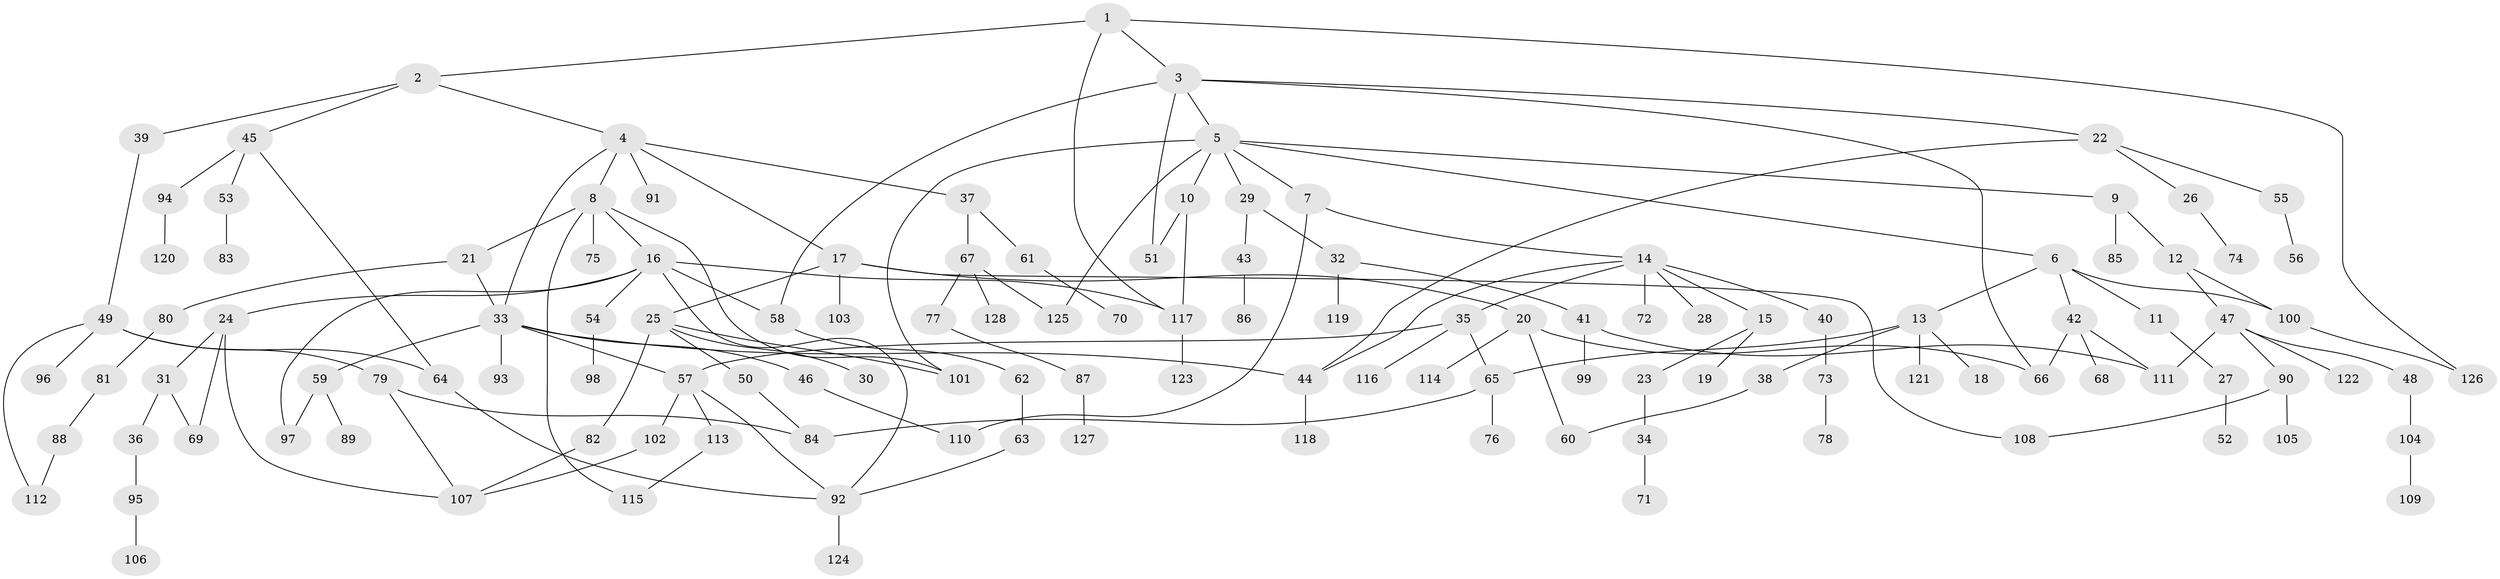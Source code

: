 // coarse degree distribution, {6: 0.07142857142857142, 4: 0.05952380952380952, 5: 0.07142857142857142, 9: 0.011904761904761904, 3: 0.13095238095238096, 2: 0.2619047619047619, 7: 0.011904761904761904, 8: 0.03571428571428571, 1: 0.34523809523809523}
// Generated by graph-tools (version 1.1) at 2025/41/03/06/25 10:41:29]
// undirected, 128 vertices, 161 edges
graph export_dot {
graph [start="1"]
  node [color=gray90,style=filled];
  1;
  2;
  3;
  4;
  5;
  6;
  7;
  8;
  9;
  10;
  11;
  12;
  13;
  14;
  15;
  16;
  17;
  18;
  19;
  20;
  21;
  22;
  23;
  24;
  25;
  26;
  27;
  28;
  29;
  30;
  31;
  32;
  33;
  34;
  35;
  36;
  37;
  38;
  39;
  40;
  41;
  42;
  43;
  44;
  45;
  46;
  47;
  48;
  49;
  50;
  51;
  52;
  53;
  54;
  55;
  56;
  57;
  58;
  59;
  60;
  61;
  62;
  63;
  64;
  65;
  66;
  67;
  68;
  69;
  70;
  71;
  72;
  73;
  74;
  75;
  76;
  77;
  78;
  79;
  80;
  81;
  82;
  83;
  84;
  85;
  86;
  87;
  88;
  89;
  90;
  91;
  92;
  93;
  94;
  95;
  96;
  97;
  98;
  99;
  100;
  101;
  102;
  103;
  104;
  105;
  106;
  107;
  108;
  109;
  110;
  111;
  112;
  113;
  114;
  115;
  116;
  117;
  118;
  119;
  120;
  121;
  122;
  123;
  124;
  125;
  126;
  127;
  128;
  1 -- 2;
  1 -- 3;
  1 -- 126;
  1 -- 117;
  2 -- 4;
  2 -- 39;
  2 -- 45;
  3 -- 5;
  3 -- 22;
  3 -- 58;
  3 -- 51;
  3 -- 66;
  4 -- 8;
  4 -- 17;
  4 -- 37;
  4 -- 91;
  4 -- 33;
  5 -- 6;
  5 -- 7;
  5 -- 9;
  5 -- 10;
  5 -- 29;
  5 -- 125;
  5 -- 101;
  6 -- 11;
  6 -- 13;
  6 -- 42;
  6 -- 100;
  7 -- 14;
  7 -- 110;
  8 -- 16;
  8 -- 21;
  8 -- 75;
  8 -- 101;
  8 -- 115;
  9 -- 12;
  9 -- 85;
  10 -- 51;
  10 -- 117;
  11 -- 27;
  12 -- 47;
  12 -- 100;
  13 -- 18;
  13 -- 38;
  13 -- 121;
  13 -- 65;
  14 -- 15;
  14 -- 28;
  14 -- 35;
  14 -- 40;
  14 -- 44;
  14 -- 72;
  15 -- 19;
  15 -- 23;
  16 -- 24;
  16 -- 54;
  16 -- 97;
  16 -- 58;
  16 -- 92;
  16 -- 117;
  17 -- 20;
  17 -- 25;
  17 -- 103;
  17 -- 108;
  20 -- 66;
  20 -- 114;
  20 -- 60;
  21 -- 33;
  21 -- 80;
  22 -- 26;
  22 -- 55;
  22 -- 44;
  23 -- 34;
  24 -- 31;
  24 -- 107;
  24 -- 69;
  25 -- 30;
  25 -- 50;
  25 -- 82;
  25 -- 101;
  26 -- 74;
  27 -- 52;
  29 -- 32;
  29 -- 43;
  31 -- 36;
  31 -- 69;
  32 -- 41;
  32 -- 119;
  33 -- 46;
  33 -- 57;
  33 -- 59;
  33 -- 93;
  33 -- 44;
  34 -- 71;
  35 -- 65;
  35 -- 116;
  35 -- 57;
  36 -- 95;
  37 -- 61;
  37 -- 67;
  38 -- 60;
  39 -- 49;
  40 -- 73;
  41 -- 99;
  41 -- 111;
  42 -- 68;
  42 -- 111;
  42 -- 66;
  43 -- 86;
  44 -- 118;
  45 -- 53;
  45 -- 94;
  45 -- 64;
  46 -- 110;
  47 -- 48;
  47 -- 90;
  47 -- 122;
  47 -- 111;
  48 -- 104;
  49 -- 64;
  49 -- 79;
  49 -- 96;
  49 -- 112;
  50 -- 84;
  53 -- 83;
  54 -- 98;
  55 -- 56;
  57 -- 102;
  57 -- 113;
  57 -- 92;
  58 -- 62;
  59 -- 89;
  59 -- 97;
  61 -- 70;
  62 -- 63;
  63 -- 92;
  64 -- 92;
  65 -- 76;
  65 -- 84;
  67 -- 77;
  67 -- 128;
  67 -- 125;
  73 -- 78;
  77 -- 87;
  79 -- 84;
  79 -- 107;
  80 -- 81;
  81 -- 88;
  82 -- 107;
  87 -- 127;
  88 -- 112;
  90 -- 105;
  90 -- 108;
  92 -- 124;
  94 -- 120;
  95 -- 106;
  100 -- 126;
  102 -- 107;
  104 -- 109;
  113 -- 115;
  117 -- 123;
}
